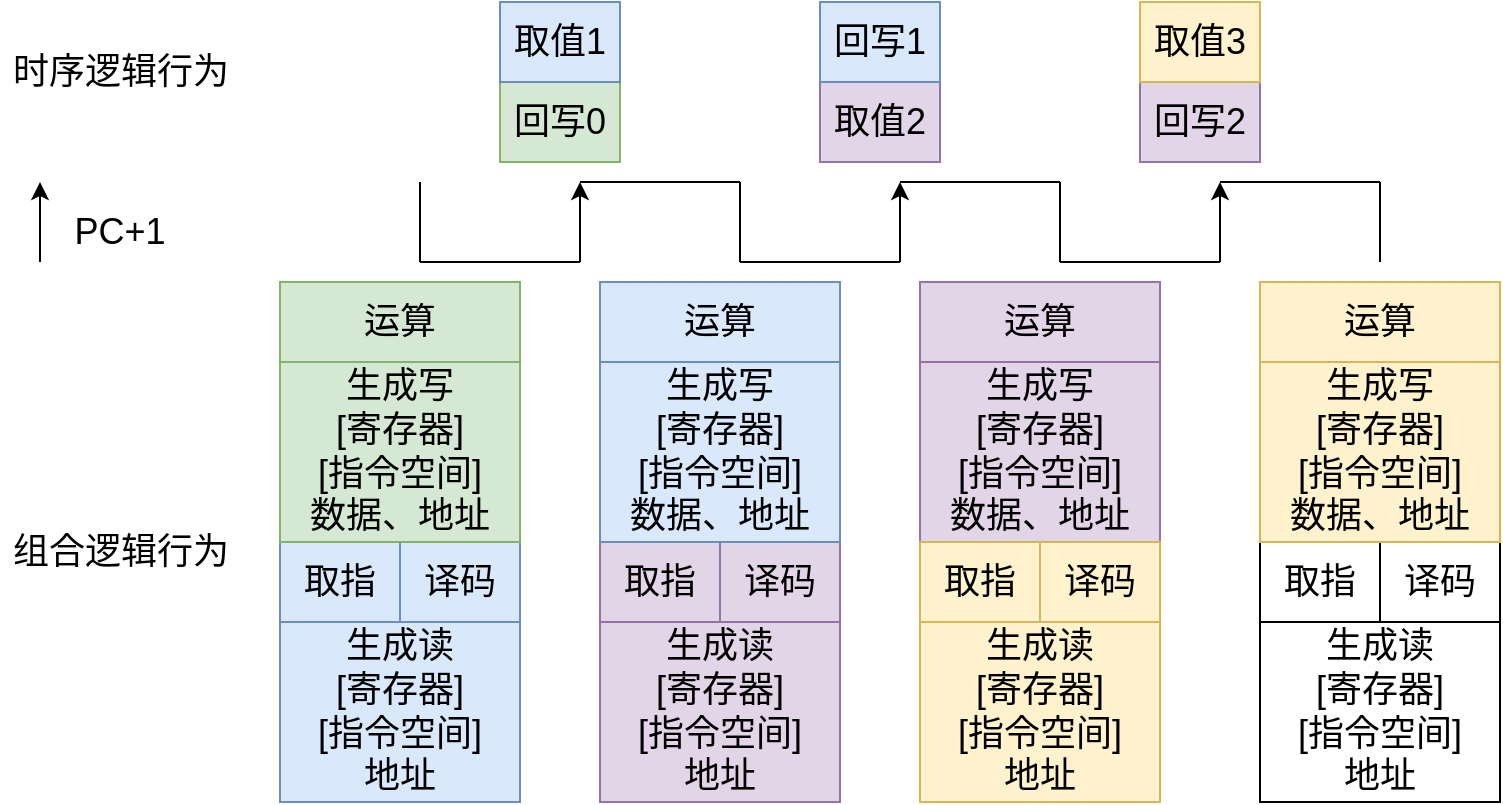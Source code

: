 <mxfile version="15.8.9" type="device"><diagram id="IzAwbA2H8wNFUBzf3I_9" name="第 1 页"><mxGraphModel dx="1038" dy="579" grid="1" gridSize="10" guides="1" tooltips="1" connect="1" arrows="1" fold="1" page="1" pageScale="1" pageWidth="1169" pageHeight="1654" math="0" shadow="0"><root><mxCell id="0"/><mxCell id="1" parent="0"/><mxCell id="OezFH6JERg1xJNOGSZTi-2" value="" style="endArrow=none;html=1;rounded=0;fontSize=18;" edge="1" parent="1"><mxGeometry width="50" height="50" relative="1" as="geometry"><mxPoint x="250" y="310" as="sourcePoint"/><mxPoint x="330" y="310" as="targetPoint"/></mxGeometry></mxCell><mxCell id="OezFH6JERg1xJNOGSZTi-3" value="" style="endArrow=none;html=1;rounded=0;fontSize=18;" edge="1" parent="1"><mxGeometry width="50" height="50" relative="1" as="geometry"><mxPoint x="410" y="270" as="sourcePoint"/><mxPoint x="410" y="310" as="targetPoint"/></mxGeometry></mxCell><mxCell id="OezFH6JERg1xJNOGSZTi-4" value="" style="endArrow=none;html=1;rounded=0;fontSize=18;" edge="1" parent="1"><mxGeometry width="50" height="50" relative="1" as="geometry"><mxPoint x="330" y="270" as="sourcePoint"/><mxPoint x="410" y="270" as="targetPoint"/></mxGeometry></mxCell><mxCell id="OezFH6JERg1xJNOGSZTi-5" value="" style="endArrow=classic;html=1;rounded=0;fontSize=18;startArrow=none;startFill=0;endFill=1;" edge="1" parent="1"><mxGeometry width="50" height="50" relative="1" as="geometry"><mxPoint x="330" y="310" as="sourcePoint"/><mxPoint x="330" y="270" as="targetPoint"/></mxGeometry></mxCell><mxCell id="OezFH6JERg1xJNOGSZTi-6" value="" style="endArrow=none;html=1;rounded=0;fontSize=18;" edge="1" parent="1"><mxGeometry width="50" height="50" relative="1" as="geometry"><mxPoint x="410" y="310" as="sourcePoint"/><mxPoint x="490" y="310" as="targetPoint"/></mxGeometry></mxCell><mxCell id="OezFH6JERg1xJNOGSZTi-8" value="" style="endArrow=none;html=1;rounded=0;fontSize=18;" edge="1" parent="1"><mxGeometry width="50" height="50" relative="1" as="geometry"><mxPoint x="490" y="270" as="sourcePoint"/><mxPoint x="570" y="270" as="targetPoint"/></mxGeometry></mxCell><mxCell id="OezFH6JERg1xJNOGSZTi-9" value="" style="endArrow=classic;html=1;rounded=0;fontSize=18;endFill=1;" edge="1" parent="1"><mxGeometry width="50" height="50" relative="1" as="geometry"><mxPoint x="490" y="310" as="sourcePoint"/><mxPoint x="490" y="270" as="targetPoint"/></mxGeometry></mxCell><mxCell id="OezFH6JERg1xJNOGSZTi-10" value="" style="endArrow=none;html=1;rounded=0;fontSize=18;" edge="1" parent="1"><mxGeometry width="50" height="50" relative="1" as="geometry"><mxPoint x="570" y="270" as="sourcePoint"/><mxPoint x="570" y="310" as="targetPoint"/></mxGeometry></mxCell><mxCell id="OezFH6JERg1xJNOGSZTi-11" value="" style="endArrow=none;html=1;rounded=0;fontSize=18;" edge="1" parent="1"><mxGeometry width="50" height="50" relative="1" as="geometry"><mxPoint x="570" y="310" as="sourcePoint"/><mxPoint x="650" y="310" as="targetPoint"/></mxGeometry></mxCell><mxCell id="OezFH6JERg1xJNOGSZTi-12" value="" style="endArrow=none;html=1;rounded=0;fontSize=18;" edge="1" parent="1"><mxGeometry width="50" height="50" relative="1" as="geometry"><mxPoint x="730" y="270" as="sourcePoint"/><mxPoint x="730" y="310" as="targetPoint"/></mxGeometry></mxCell><mxCell id="OezFH6JERg1xJNOGSZTi-13" value="" style="endArrow=none;html=1;rounded=0;fontSize=18;" edge="1" parent="1"><mxGeometry width="50" height="50" relative="1" as="geometry"><mxPoint x="650" y="270" as="sourcePoint"/><mxPoint x="730" y="270" as="targetPoint"/></mxGeometry></mxCell><mxCell id="OezFH6JERg1xJNOGSZTi-14" value="" style="endArrow=classic;html=1;rounded=0;fontSize=18;endFill=1;" edge="1" parent="1"><mxGeometry width="50" height="50" relative="1" as="geometry"><mxPoint x="650" y="310" as="sourcePoint"/><mxPoint x="650" y="270" as="targetPoint"/></mxGeometry></mxCell><mxCell id="OezFH6JERg1xJNOGSZTi-15" value="" style="endArrow=none;html=1;rounded=0;fontSize=18;" edge="1" parent="1"><mxGeometry width="50" height="50" relative="1" as="geometry"><mxPoint x="250" y="270" as="sourcePoint"/><mxPoint x="250" y="310" as="targetPoint"/></mxGeometry></mxCell><mxCell id="OezFH6JERg1xJNOGSZTi-17" value="时序逻辑行为" style="text;html=1;align=center;verticalAlign=middle;resizable=0;points=[];autosize=1;strokeColor=none;fillColor=none;fontSize=18;" vertex="1" parent="1"><mxGeometry x="40" y="200" width="120" height="30" as="geometry"/></mxCell><mxCell id="OezFH6JERg1xJNOGSZTi-18" value="组合逻辑行为" style="text;html=1;align=center;verticalAlign=middle;resizable=0;points=[];autosize=1;strokeColor=none;fillColor=none;fontSize=18;" vertex="1" parent="1"><mxGeometry x="40" y="440" width="120" height="30" as="geometry"/></mxCell><mxCell id="OezFH6JERg1xJNOGSZTi-19" value="译码" style="rounded=0;whiteSpace=wrap;html=1;fontSize=18;fillColor=#e1d5e7;strokeColor=#9673a6;" vertex="1" parent="1"><mxGeometry x="400" y="450" width="60" height="40" as="geometry"/></mxCell><mxCell id="OezFH6JERg1xJNOGSZTi-20" value="生成读&lt;br&gt;[寄存器]&lt;br&gt;[指令空间]&lt;br&gt;地址" style="rounded=0;whiteSpace=wrap;html=1;fontSize=18;fillColor=#e1d5e7;strokeColor=#9673a6;" vertex="1" parent="1"><mxGeometry x="340" y="490" width="120" height="90" as="geometry"/></mxCell><mxCell id="OezFH6JERg1xJNOGSZTi-22" value="" style="endArrow=classic;html=1;rounded=0;fontSize=18;startArrow=none;startFill=0;endFill=1;" edge="1" parent="1"><mxGeometry width="50" height="50" relative="1" as="geometry"><mxPoint x="60" y="310" as="sourcePoint"/><mxPoint x="60" y="270" as="targetPoint"/></mxGeometry></mxCell><mxCell id="OezFH6JERg1xJNOGSZTi-23" value="取值2" style="rounded=0;whiteSpace=wrap;html=1;fontSize=18;fillColor=#e1d5e7;strokeColor=#9673a6;" vertex="1" parent="1"><mxGeometry x="450" y="220" width="60" height="40" as="geometry"/></mxCell><mxCell id="OezFH6JERg1xJNOGSZTi-24" value="运算" style="rounded=0;whiteSpace=wrap;html=1;fontSize=18;fillColor=#e1d5e7;strokeColor=#9673a6;" vertex="1" parent="1"><mxGeometry x="500" y="320" width="120" height="40" as="geometry"/></mxCell><mxCell id="OezFH6JERg1xJNOGSZTi-25" value="生成写&lt;br&gt;[寄存器]&lt;br&gt;[指令空间]&lt;br&gt;数据、地址" style="rounded=0;whiteSpace=wrap;html=1;fontSize=18;fillColor=#e1d5e7;strokeColor=#9673a6;" vertex="1" parent="1"><mxGeometry x="500" y="360" width="120" height="90" as="geometry"/></mxCell><mxCell id="OezFH6JERg1xJNOGSZTi-26" value="回写2" style="rounded=0;whiteSpace=wrap;html=1;fontSize=18;fillColor=#e1d5e7;strokeColor=#9673a6;" vertex="1" parent="1"><mxGeometry x="610" y="220" width="60" height="40" as="geometry"/></mxCell><mxCell id="OezFH6JERg1xJNOGSZTi-28" value="取值3" style="rounded=0;whiteSpace=wrap;html=1;fontSize=18;fillColor=#fff2cc;strokeColor=#d6b656;" vertex="1" parent="1"><mxGeometry x="610" y="180" width="60" height="40" as="geometry"/></mxCell><mxCell id="OezFH6JERg1xJNOGSZTi-32" value="回写1" style="rounded=0;whiteSpace=wrap;html=1;fontSize=18;fillColor=#dae8fc;strokeColor=#6c8ebf;" vertex="1" parent="1"><mxGeometry x="450" y="180" width="60" height="40" as="geometry"/></mxCell><mxCell id="OezFH6JERg1xJNOGSZTi-34" value="取指" style="rounded=0;whiteSpace=wrap;html=1;fontSize=18;fillColor=#e1d5e7;strokeColor=#9673a6;" vertex="1" parent="1"><mxGeometry x="340" y="450" width="60" height="40" as="geometry"/></mxCell><mxCell id="OezFH6JERg1xJNOGSZTi-35" value="回写0" style="rounded=0;whiteSpace=wrap;html=1;fontSize=18;fillColor=#d5e8d4;strokeColor=#82b366;" vertex="1" parent="1"><mxGeometry x="290" y="220" width="60" height="40" as="geometry"/></mxCell><mxCell id="OezFH6JERg1xJNOGSZTi-36" value="取值1" style="rounded=0;whiteSpace=wrap;html=1;fontSize=18;fillColor=#dae8fc;strokeColor=#6c8ebf;" vertex="1" parent="1"><mxGeometry x="290" y="180" width="60" height="40" as="geometry"/></mxCell><mxCell id="OezFH6JERg1xJNOGSZTi-38" value="运算" style="rounded=0;whiteSpace=wrap;html=1;fontSize=18;fillColor=#dae8fc;strokeColor=#6c8ebf;" vertex="1" parent="1"><mxGeometry x="340" y="320" width="120" height="40" as="geometry"/></mxCell><mxCell id="OezFH6JERg1xJNOGSZTi-39" value="生成写&lt;br&gt;[寄存器]&lt;br&gt;[指令空间]&lt;br&gt;数据、地址" style="rounded=0;whiteSpace=wrap;html=1;fontSize=18;fillColor=#dae8fc;strokeColor=#6c8ebf;" vertex="1" parent="1"><mxGeometry x="340" y="360" width="120" height="90" as="geometry"/></mxCell><mxCell id="OezFH6JERg1xJNOGSZTi-40" value="译码" style="rounded=0;whiteSpace=wrap;html=1;fontSize=18;fillColor=#fff2cc;strokeColor=#d6b656;" vertex="1" parent="1"><mxGeometry x="560" y="450" width="60" height="40" as="geometry"/></mxCell><mxCell id="OezFH6JERg1xJNOGSZTi-41" value="生成读&lt;br&gt;[寄存器]&lt;br&gt;[指令空间]&lt;br&gt;地址" style="rounded=0;whiteSpace=wrap;html=1;fontSize=18;fillColor=#fff2cc;strokeColor=#d6b656;" vertex="1" parent="1"><mxGeometry x="500" y="490" width="120" height="90" as="geometry"/></mxCell><mxCell id="OezFH6JERg1xJNOGSZTi-42" value="取指" style="rounded=0;whiteSpace=wrap;html=1;fontSize=18;fillColor=#fff2cc;strokeColor=#d6b656;" vertex="1" parent="1"><mxGeometry x="500" y="450" width="60" height="40" as="geometry"/></mxCell><mxCell id="OezFH6JERg1xJNOGSZTi-43" value="译码" style="rounded=0;whiteSpace=wrap;html=1;fontSize=18;fillColor=#dae8fc;strokeColor=#6c8ebf;" vertex="1" parent="1"><mxGeometry x="240" y="450" width="60" height="40" as="geometry"/></mxCell><mxCell id="OezFH6JERg1xJNOGSZTi-44" value="生成读&lt;br&gt;[寄存器]&lt;br&gt;[指令空间]&lt;br&gt;地址" style="rounded=0;whiteSpace=wrap;html=1;fontSize=18;fillColor=#dae8fc;strokeColor=#6c8ebf;" vertex="1" parent="1"><mxGeometry x="180" y="490" width="120" height="90" as="geometry"/></mxCell><mxCell id="OezFH6JERg1xJNOGSZTi-45" value="取指" style="rounded=0;whiteSpace=wrap;html=1;fontSize=18;fillColor=#dae8fc;strokeColor=#6c8ebf;" vertex="1" parent="1"><mxGeometry x="180" y="450" width="60" height="40" as="geometry"/></mxCell><mxCell id="OezFH6JERg1xJNOGSZTi-46" value="运算" style="rounded=0;whiteSpace=wrap;html=1;fontSize=18;fillColor=#d5e8d4;strokeColor=#82b366;" vertex="1" parent="1"><mxGeometry x="180" y="320" width="120" height="40" as="geometry"/></mxCell><mxCell id="OezFH6JERg1xJNOGSZTi-47" value="生成写&lt;br&gt;[寄存器]&lt;br&gt;[指令空间]&lt;br&gt;数据、地址" style="rounded=0;whiteSpace=wrap;html=1;fontSize=18;fillColor=#d5e8d4;strokeColor=#82b366;" vertex="1" parent="1"><mxGeometry x="180" y="360" width="120" height="90" as="geometry"/></mxCell><mxCell id="OezFH6JERg1xJNOGSZTi-48" value="译码" style="rounded=0;whiteSpace=wrap;html=1;fontSize=18;" vertex="1" parent="1"><mxGeometry x="730" y="450" width="60" height="40" as="geometry"/></mxCell><mxCell id="OezFH6JERg1xJNOGSZTi-49" value="生成读&lt;br&gt;[寄存器]&lt;br&gt;[指令空间]&lt;br&gt;地址" style="rounded=0;whiteSpace=wrap;html=1;fontSize=18;" vertex="1" parent="1"><mxGeometry x="670" y="490" width="120" height="90" as="geometry"/></mxCell><mxCell id="OezFH6JERg1xJNOGSZTi-50" value="取指" style="rounded=0;whiteSpace=wrap;html=1;fontSize=18;" vertex="1" parent="1"><mxGeometry x="670" y="450" width="60" height="40" as="geometry"/></mxCell><mxCell id="OezFH6JERg1xJNOGSZTi-51" value="运算" style="rounded=0;whiteSpace=wrap;html=1;fontSize=18;fillColor=#fff2cc;strokeColor=#d6b656;" vertex="1" parent="1"><mxGeometry x="670" y="320" width="120" height="40" as="geometry"/></mxCell><mxCell id="OezFH6JERg1xJNOGSZTi-52" value="生成写&lt;br&gt;[寄存器]&lt;br&gt;[指令空间]&lt;br&gt;数据、地址" style="rounded=0;whiteSpace=wrap;html=1;fontSize=18;fillColor=#fff2cc;strokeColor=#d6b656;" vertex="1" parent="1"><mxGeometry x="670" y="360" width="120" height="90" as="geometry"/></mxCell><mxCell id="OezFH6JERg1xJNOGSZTi-53" value="PC+1" style="text;html=1;strokeColor=none;fillColor=none;align=center;verticalAlign=middle;whiteSpace=wrap;rounded=0;fontSize=18;" vertex="1" parent="1"><mxGeometry x="70" y="280" width="60" height="30" as="geometry"/></mxCell></root></mxGraphModel></diagram></mxfile>